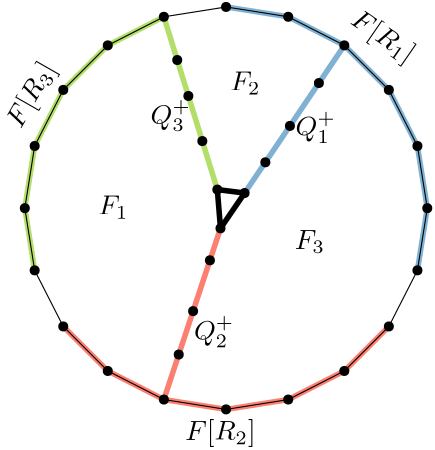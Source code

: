<?xml version="1.0"?>
<!DOCTYPE ipe SYSTEM "ipe.dtd">
<ipe version="70206" creator="Ipe 7.2.7">
<info created="D:20190502120521" modified="D:20190502154709"/>
<ipestyle name="basic">
<symbol name="arrow/arc(spx)">
<path stroke="sym-stroke" fill="sym-stroke" pen="sym-pen">
0 0 m
-1 0.333 l
-1 -0.333 l
h
</path>
</symbol>
<symbol name="arrow/farc(spx)">
<path stroke="sym-stroke" fill="white" pen="sym-pen">
0 0 m
-1 0.333 l
-1 -0.333 l
h
</path>
</symbol>
<symbol name="arrow/ptarc(spx)">
<path stroke="sym-stroke" fill="sym-stroke" pen="sym-pen">
0 0 m
-1 0.333 l
-0.8 0 l
-1 -0.333 l
h
</path>
</symbol>
<symbol name="arrow/fptarc(spx)">
<path stroke="sym-stroke" fill="white" pen="sym-pen">
0 0 m
-1 0.333 l
-0.8 0 l
-1 -0.333 l
h
</path>
</symbol>
<symbol name="mark/circle(sx)" transformations="translations">
<path fill="sym-stroke">
0.6 0 0 0.6 0 0 e
0.4 0 0 0.4 0 0 e
</path>
</symbol>
<symbol name="mark/disk(sx)" transformations="translations">
<path fill="sym-stroke">
0.6 0 0 0.6 0 0 e
</path>
</symbol>
<symbol name="mark/fdisk(sfx)" transformations="translations">
<group>
<path fill="sym-fill">
0.5 0 0 0.5 0 0 e
</path>
<path fill="sym-stroke" fillrule="eofill">
0.6 0 0 0.6 0 0 e
0.4 0 0 0.4 0 0 e
</path>
</group>
</symbol>
<symbol name="mark/box(sx)" transformations="translations">
<path fill="sym-stroke" fillrule="eofill">
-0.6 -0.6 m
0.6 -0.6 l
0.6 0.6 l
-0.6 0.6 l
h
-0.4 -0.4 m
0.4 -0.4 l
0.4 0.4 l
-0.4 0.4 l
h
</path>
</symbol>
<symbol name="mark/square(sx)" transformations="translations">
<path fill="sym-stroke">
-0.6 -0.6 m
0.6 -0.6 l
0.6 0.6 l
-0.6 0.6 l
h
</path>
</symbol>
<symbol name="mark/fsquare(sfx)" transformations="translations">
<group>
<path fill="sym-fill">
-0.5 -0.5 m
0.5 -0.5 l
0.5 0.5 l
-0.5 0.5 l
h
</path>
<path fill="sym-stroke" fillrule="eofill">
-0.6 -0.6 m
0.6 -0.6 l
0.6 0.6 l
-0.6 0.6 l
h
-0.4 -0.4 m
0.4 -0.4 l
0.4 0.4 l
-0.4 0.4 l
h
</path>
</group>
</symbol>
<symbol name="mark/cross(sx)" transformations="translations">
<group>
<path fill="sym-stroke">
-0.43 -0.57 m
0.57 0.43 l
0.43 0.57 l
-0.57 -0.43 l
h
</path>
<path fill="sym-stroke">
-0.43 0.57 m
0.57 -0.43 l
0.43 -0.57 l
-0.57 0.43 l
h
</path>
</group>
</symbol>
<symbol name="arrow/fnormal(spx)">
<path stroke="sym-stroke" fill="white" pen="sym-pen">
0 0 m
-1 0.333 l
-1 -0.333 l
h
</path>
</symbol>
<symbol name="arrow/pointed(spx)">
<path stroke="sym-stroke" fill="sym-stroke" pen="sym-pen">
0 0 m
-1 0.333 l
-0.8 0 l
-1 -0.333 l
h
</path>
</symbol>
<symbol name="arrow/fpointed(spx)">
<path stroke="sym-stroke" fill="white" pen="sym-pen">
0 0 m
-1 0.333 l
-0.8 0 l
-1 -0.333 l
h
</path>
</symbol>
<symbol name="arrow/linear(spx)">
<path stroke="sym-stroke" pen="sym-pen">
-1 0.333 m
0 0 l
-1 -0.333 l
</path>
</symbol>
<symbol name="arrow/fdouble(spx)">
<path stroke="sym-stroke" fill="white" pen="sym-pen">
0 0 m
-1 0.333 l
-1 -0.333 l
h
-1 0 m
-2 0.333 l
-2 -0.333 l
h
</path>
</symbol>
<symbol name="arrow/double(spx)">
<path stroke="sym-stroke" fill="sym-stroke" pen="sym-pen">
0 0 m
-1 0.333 l
-1 -0.333 l
h
-1 0 m
-2 0.333 l
-2 -0.333 l
h
</path>
</symbol>
<pen name="heavier" value="0.8"/>
<pen name="fat" value="1.2"/>
<pen name="ultrafat" value="2"/>
<symbolsize name="large" value="5"/>
<symbolsize name="small" value="2"/>
<symbolsize name="tiny" value="1.1"/>
<arrowsize name="large" value="10"/>
<arrowsize name="small" value="5"/>
<arrowsize name="tiny" value="3"/>
<color name="red" value="1 0 0"/>
<color name="green" value="0 1 0"/>
<color name="blue" value="0 0 1"/>
<color name="yellow" value="1 1 0"/>
<color name="orange" value="1 0.647 0"/>
<color name="gold" value="1 0.843 0"/>
<color name="purple" value="0.627 0.125 0.941"/>
<color name="gray" value="0.745"/>
<color name="brown" value="0.647 0.165 0.165"/>
<color name="navy" value="0 0 0.502"/>
<color name="pink" value="1 0.753 0.796"/>
<color name="seagreen" value="0.18 0.545 0.341"/>
<color name="turquoise" value="0.251 0.878 0.816"/>
<color name="violet" value="0.933 0.51 0.933"/>
<color name="darkblue" value="0 0 0.545"/>
<color name="darkcyan" value="0 0.545 0.545"/>
<color name="darkgray" value="0.663"/>
<color name="darkgreen" value="0 0.392 0"/>
<color name="darkmagenta" value="0.545 0 0.545"/>
<color name="darkorange" value="1 0.549 0"/>
<color name="darkred" value="0.545 0 0"/>
<color name="lightblue" value="0.678 0.847 0.902"/>
<color name="lightcyan" value="0.878 1 1"/>
<color name="lightgray" value="0.827"/>
<color name="lightgreen" value="0.565 0.933 0.565"/>
<color name="lightyellow" value="1 1 0.878"/>
<dashstyle name="dashed" value="[4] 0"/>
<dashstyle name="dotted" value="[1 3] 0"/>
<dashstyle name="dash dotted" value="[4 2 1 2] 0"/>
<dashstyle name="dash dot dotted" value="[4 2 1 2 1 2] 0"/>
<textsize name="large" value="\large"/>
<textsize name="small" value="\small"/>
<textsize name="tiny" value="\tiny"/>
<textsize name="Large" value="\Large"/>
<textsize name="LARGE" value="\LARGE"/>
<textsize name="huge" value="\huge"/>
<textsize name="Huge" value="\Huge"/>
<textsize name="footnote" value="\footnotesize"/>
<textstyle name="center" begin="\begin{center}" end="\end{center}"/>
<textstyle name="itemize" begin="\begin{itemize}" end="\end{itemize}"/>
<textstyle name="item" begin="\begin{itemize}\item{}" end="\end{itemize}"/>
<gridsize name="4 pts" value="4"/>
<gridsize name="8 pts (~3 mm)" value="8"/>
<gridsize name="16 pts (~6 mm)" value="16"/>
<gridsize name="32 pts (~12 mm)" value="32"/>
<gridsize name="10 pts (~3.5 mm)" value="10"/>
<gridsize name="20 pts (~7 mm)" value="20"/>
<gridsize name="14 pts (~5 mm)" value="14"/>
<gridsize name="28 pts (~10 mm)" value="28"/>
<gridsize name="56 pts (~20 mm)" value="56"/>
<anglesize name="90 deg" value="90"/>
<anglesize name="60 deg" value="60"/>
<anglesize name="45 deg" value="45"/>
<anglesize name="30 deg" value="30"/>
<anglesize name="22.5 deg" value="22.5"/>
<opacity name="10%" value="0.1"/>
<opacity name="30%" value="0.3"/>
<opacity name="50%" value="0.5"/>
<opacity name="75%" value="0.75"/>
<tiling name="falling" angle="-60" step="4" width="1"/>
<tiling name="rising" angle="30" step="4" width="1"/>
</ipestyle>
<ipestyle name="brew">
<color name="aliceblue" value="0.941 0.973 1"/>
<color name="brew1" value="0.552 0.827 0.78"/>
<color name="brew2" value="1 1 0.701"/>
<color name="brew3" value="0.745 0.729 0.854"/>
<color name="brew4" value="0.984 0.501 0.447"/>
<color name="brew5" value="0.501 0.694 0.827"/>
<color name="brew6" value="0.992 0.705 0.384"/>
<color name="brew7" value="0.701 0.87 0.411"/>
<color name="brew8" value="0.988 0.803 0.898"/>
</ipestyle>
<ipestyle>
<opacity name="10%" value="0.1"/>
<opacity name="30%" value="0.3"/>
<opacity name="50%" value="0.5"/>
<opacity name="20%" value="0.2"/>
<opacity name="40%" value="0.4"/>
<opacity name="60%" value="0.6"/>
<opacity name="70%" value="0.7"/>
<opacity name="80%" value="0.8"/>
<opacity name="90%" value="0.9"/>
</ipestyle>
<page>
<layer name="alpha"/>
<layer name="R"/>
<layer name="Y"/>
<layer name="padding"/>
<view layers="alpha R Y" active="padding"/>
<view layers="alpha R Y padding" active="padding"/>
<path layer="Y" stroke="brew4" pen="ultrafat" cap="1">
249.614 539.103 m
269.999 600.746 l
</path>
<path stroke="black" pen="ultrafat" cap="1">
269.999 600.746 m
268.862 614.693 l
278.677 613.453 l
269.999 600.746 l
</path>
<path stroke="brew5" pen="ultrafat" cap="1">
278.677 613.453 m
314.581 666.608 l
</path>
<path stroke="brew7" pen="ultrafat" cap="1">
268.862 614.693 m
249.614 676.897 l
</path>
<path layer="R" matrix="-0.5 0 0 -0.5 408 912" stroke="brew4" pen="ultrafat" cap="1">
154.785 693.162 m
186.838 725.215 l
227.228 745.795 l
272 752.886 l
316.772 745.795 l
357.162 725.215 l
389.215 693.162 l
</path>
<path matrix="-0.5 0 0 -0.5 408 912" stroke="brew5" pen="ultrafat" cap="1">
134.205 652.772 m
127.114 608 l
134.205 563.228 l
154.785 522.838 l
186.838 490.785 l
227.228 470.205 l
272 463.114 l
</path>
<path matrix="-0.5 0 0 -0.5 408 912" stroke="brew7" pen="ultrafat" cap="1">
316.772 470.205 m
357.162 490.785 l
389.215 522.838 l
409.795 563.228 l
416.886 608 l
409.795 652.772 l
409.795 652.772 l
</path>
<use layer="alpha" matrix="-0.5 0 0 -0.5 408 912" name="mark/disk(sx)" pos="227.228 745.795" size="normal" stroke="black"/>
<use matrix="-0.5 0 0 -0.5 408 912" name="mark/disk(sx)" pos="272 752.886" size="normal" stroke="black"/>
<use matrix="-0.5 0 0 -0.5 408 912" name="mark/disk(sx)" pos="316.772 745.795" size="normal" stroke="black"/>
<use matrix="-0.5 0 0 -0.5 408 912" name="mark/disk(sx)" pos="357.162 725.215" size="normal" stroke="black"/>
<use matrix="-0.5 0 0 -0.5 408 912" name="mark/disk(sx)" pos="389.215 693.162" size="normal" stroke="black"/>
<use matrix="-0.5 0 0 -0.5 408 912" name="mark/disk(sx)" pos="409.795 652.772" size="normal" stroke="black"/>
<use matrix="-0.5 0 0 -0.5 408 912" name="mark/disk(sx)" pos="416.886 608" size="normal" stroke="black"/>
<use matrix="-0.5 0 0 -0.5 408 912" name="mark/disk(sx)" pos="409.795 563.228" size="normal" stroke="black"/>
<use matrix="-0.5 0 0 -0.5 408 912" name="mark/disk(sx)" pos="389.215 522.838" size="normal" stroke="black"/>
<use matrix="-0.5 0 0 -0.5 408 912" name="mark/disk(sx)" pos="357.162 490.785" size="normal" stroke="black"/>
<use matrix="-0.5 0 0 -0.5 408 912" name="mark/disk(sx)" pos="316.772 470.205" size="normal" stroke="black"/>
<use matrix="-0.5 0 0 -0.5 408 912" name="mark/disk(sx)" pos="272 463.114" size="normal" stroke="black"/>
<use matrix="-0.5 0 0 -0.5 408 912" name="mark/disk(sx)" pos="227.228 470.205" size="normal" stroke="black"/>
<use matrix="-0.5 0 0 -0.5 408 912" name="mark/disk(sx)" pos="186.838 490.785" size="normal" stroke="black"/>
<use matrix="-0.5 0 0 -0.5 408 912" name="mark/disk(sx)" pos="154.785 522.838" size="normal" stroke="black"/>
<use matrix="-0.5 0 0 -0.5 408 912" name="mark/disk(sx)" pos="134.205 563.228" size="normal" stroke="black"/>
<use matrix="-0.5 0 0 -0.5 408 912" name="mark/disk(sx)" pos="127.114 608" size="normal" stroke="black"/>
<use matrix="-0.5 0 0 -0.5 408 912" name="mark/disk(sx)" pos="134.205 652.772" size="normal" stroke="black"/>
<use matrix="-0.5 0 0 -0.5 408 912" name="mark/disk(sx)" pos="154.785 693.162" size="normal" stroke="black"/>
<use matrix="-0.5 0 0 -0.5 408 912" name="mark/disk(sx)" pos="186.838 725.215" size="normal" stroke="black"/>
<path matrix="-0.5 0 0 -0.5 408 912" stroke="black">
416.886 608 m
409.795 652.772 l
389.215 693.162 l
357.162 725.215 l
316.772 745.795 l
272 752.886 l
227.228 745.795 l
186.838 725.215 l
154.785 693.162 l
134.205 652.772 l
127.114 608 l
134.205 563.228 l
154.785 522.838 l
186.838 490.785 l
227.228 470.205 l
272 463.114 l
316.772 470.205 l
357.162 490.785 l
389.215 522.838 l
409.795 563.228 l
h
</path>
<use layer="Y" matrix="0.5 0 0 0.5 136.885 303.86" name="mark/disk(sx)" pos="266.228 593.772" size="normal" stroke="black"/>
<use matrix="0.5 0 0 0.5 136.885 303.86" name="mark/disk(sx)" pos="263.955 621.667" size="normal" stroke="black"/>
<use matrix="0.5 0 0 0.5 136.885 303.86" name="mark/disk(sx)" pos="283.585 619.187" size="normal" stroke="black"/>
<use name="mark/disk(sx)" pos="263.46 632.15" size="normal" stroke="black"/>
<use name="mark/disk(sx)" pos="258.435 648.39" size="normal" stroke="black"/>
<use name="mark/disk(sx)" pos="254.43 661.334" size="normal" stroke="black"/>
<use name="mark/disk(sx)" pos="286.146 624.51" size="normal" stroke="black"/>
<use name="mark/disk(sx)" pos="294.996 637.613" size="normal" stroke="black"/>
<use name="mark/disk(sx)" pos="305.421 653.047" size="normal" stroke="black"/>
<use name="mark/disk(sx)" pos="266.192 589.233" size="normal" stroke="black"/>
<use name="mark/disk(sx)" pos="260.141 570.935" size="normal" stroke="black"/>
<use name="mark/disk(sx)" pos="254.971 555.303" size="normal" stroke="black"/>
<text matrix="0.823369 -0.567507 0.567507 0.823369 -328.716 298.283" transformations="rigid" pos="330.283 676.011" stroke="black" type="label" width="25.359" height="7.473" depth="2.49" halign="center" valign="baseline" style="math">F[R_1]</text>
<text matrix="1 0 0 1 2 1" transformations="translations" pos="229.447 604.723" stroke="black" type="label" width="10.876" height="6.812" depth="1.49" halign="center" valign="baseline" style="math">F_1</text>
<text matrix="1 0 0 1 4 0" transformations="translations" pos="274.906 650.389" stroke="black" type="label" width="10.876" height="6.812" depth="1.49" halign="center" valign="baseline" style="math">F_2</text>
<text matrix="1 0 0 1 7 8" transformations="translations" pos="295.156 585.3" stroke="black" type="label" width="10.876" height="6.812" depth="1.49" halign="center" valign="baseline" style="math">F_3</text>
<text matrix="1 0 0 1 -62.1959 -135.137" transformations="translations" pos="332.143 667.126" stroke="black" type="label" width="25.359" height="7.473" depth="2.49" halign="center" valign="top" style="math">F[R_2]</text>
<text matrix="0.496242 0.868184 -0.868184 0.496242 627.404 25.1849" transformations="rigid" pos="330.283 676.011" stroke="black" type="label" width="25.359" height="7.473" depth="2.49" halign="center" valign="baseline" style="math">F[R_3]</text>
<text matrix="1 0 0 1 0 17" transformations="translations" pos="297.031 625.722" stroke="black" type="label" width="14.49" height="8.586" depth="2.65" valign="top" style="math">Q_1^+</text>
<text matrix="1 0 0 1 -36.579 -56.5142" transformations="translations" pos="297.031 625.722" stroke="black" type="label" width="14.49" height="8.586" depth="2.65" valign="top" style="math">Q_2^+</text>
<text matrix="1 0 0 1 -37.7374 21.1787" transformations="translations" pos="297.031 625.722" stroke="black" type="label" width="14.49" height="8.586" depth="2.65" halign="right" valign="top" style="math">Q_3^+</text>
<path layer="padding" stroke="black" fill="brew6" opacity="50%">
239.1 654.586 m
254.031 606.601 l
247.208 562.805 l
247.133 562.678 l
256.071 558.63 l
270.993 553.089 l
282.276 596.604 l
301.477 624.214 l
311.633 640.591 l
301.486 647.221 l
294.188 655.935 l
274.66 622.945 l
264.062 662.883 l
254.43 661.334 l
h
</path>
<path stroke="black" fill="brew3" opacity="40%">
314.581 666.608 m
294.386 676.898 l
272 680.443 l
249.614 676.897 l
229.419 666.607 l
213.393 650.581 l
203.102 630.386 l
199.557 608 l
203.102 585.614 l
213.393 565.419 l
229.419 549.392 l
250.297 538.994 l
272 535.557 l
294.386 539.102 l
314.581 549.392 l
330.608 565.419 l
340.897 585.614 l
344.443 608 l
340.897 630.386 l
330.608 650.581 l
314.581 666.608 l
301.486 647.221 l
321.153 634.37 l
327.818 613.741 l
327.183 592.796 l
317.821 577.086 l
299.414 560.266 l
287.037 552.332 l
270.993 553.089 l
250.382 560.742 l
234.672 570.104 l
221.819 587.559 l
216.424 615.646 l
224.675 639.448 l
234.99 652.777 l
254.43 661.334 l
268.312 663.567 l
289.258 661.822 l
301.486 647.221 l
h
</path>
<text matrix="1 0 0 1 4 -32" transformations="translations" pos="259.902 611.044" stroke="black" type="label" width="20.728" height="7.933" depth="0" halign="center" valign="baseline" style="math">Y^{++}</text>
<text transformations="translations" pos="207.379 624.69" stroke="black" type="label" width="15.139" height="7.933" depth="0" valign="baseline" style="math">D^+</text>
</page>
</ipe>
